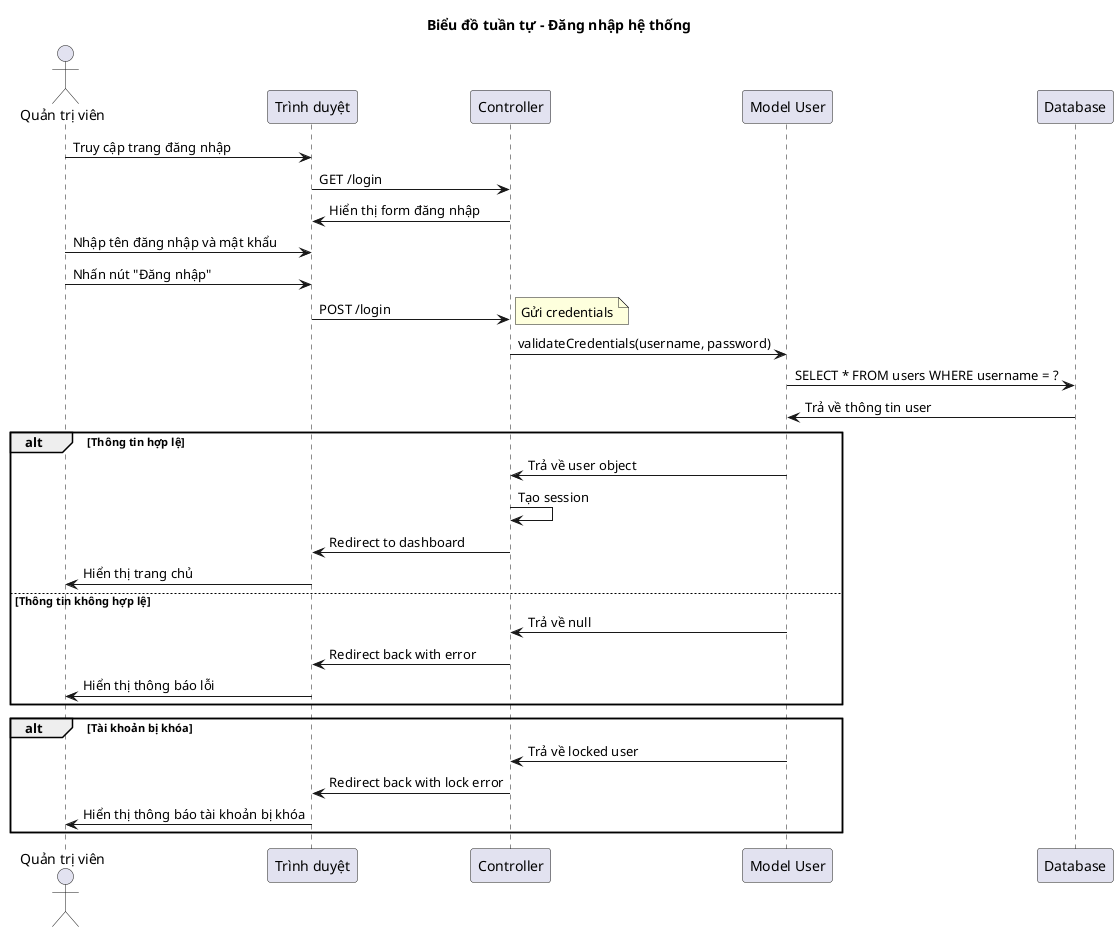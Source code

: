 @startuml Đăng nhập hệ thống
title Biểu đồ tuần tự - Đăng nhập hệ thống

actor "Quản trị viên" as Admin
participant "Trình duyệt" as Browser
participant "Controller" as Controller
participant "Model User" as UserModel
participant "Database" as DB

Admin -> Browser: Truy cập trang đăng nhập
Browser -> Controller: GET /login
Controller -> Browser: Hiển thị form đăng nhập

Admin -> Browser: Nhập tên đăng nhập và mật khẩu
Admin -> Browser: Nhấn nút "Đăng nhập"
Browser -> Controller: POST /login
note right: Gửi credentials

Controller -> UserModel: validateCredentials(username, password)
UserModel -> DB: SELECT * FROM users WHERE username = ?
DB -> UserModel: Trả về thông tin user

alt Thông tin hợp lệ
    UserModel -> Controller: Trả về user object
    Controller -> Controller: Tạo session
    Controller -> Browser: Redirect to dashboard
    Browser -> Admin: Hiển thị trang chủ
else Thông tin không hợp lệ
    UserModel -> Controller: Trả về null
    Controller -> Browser: Redirect back with error
    Browser -> Admin: Hiển thị thông báo lỗi
end

alt Tài khoản bị khóa
    UserModel -> Controller: Trả về locked user
    Controller -> Browser: Redirect back with lock error
    Browser -> Admin: Hiển thị thông báo tài khoản bị khóa
end

@enduml
